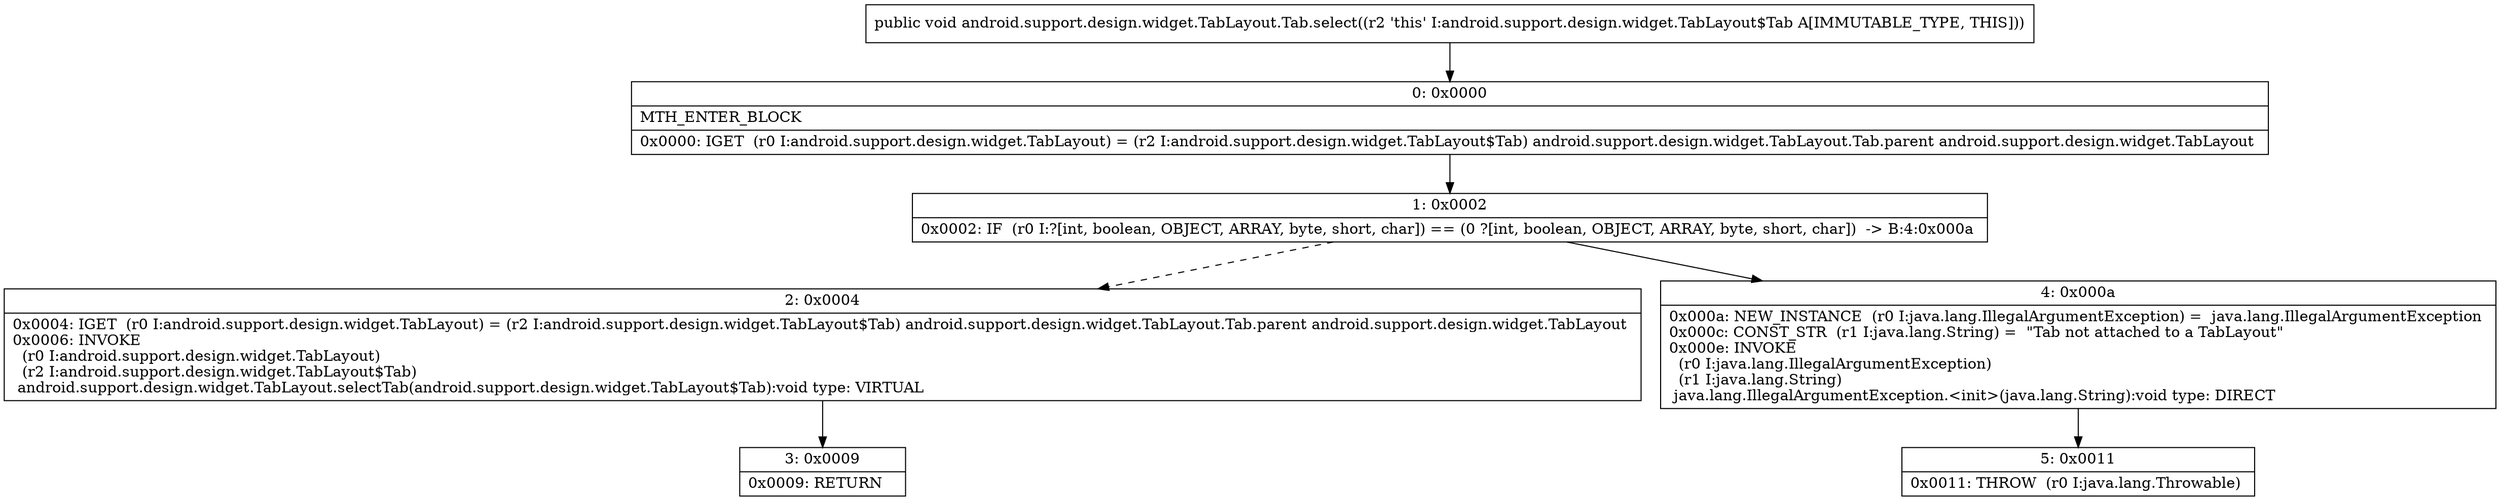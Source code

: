 digraph "CFG forandroid.support.design.widget.TabLayout.Tab.select()V" {
Node_0 [shape=record,label="{0\:\ 0x0000|MTH_ENTER_BLOCK\l|0x0000: IGET  (r0 I:android.support.design.widget.TabLayout) = (r2 I:android.support.design.widget.TabLayout$Tab) android.support.design.widget.TabLayout.Tab.parent android.support.design.widget.TabLayout \l}"];
Node_1 [shape=record,label="{1\:\ 0x0002|0x0002: IF  (r0 I:?[int, boolean, OBJECT, ARRAY, byte, short, char]) == (0 ?[int, boolean, OBJECT, ARRAY, byte, short, char])  \-\> B:4:0x000a \l}"];
Node_2 [shape=record,label="{2\:\ 0x0004|0x0004: IGET  (r0 I:android.support.design.widget.TabLayout) = (r2 I:android.support.design.widget.TabLayout$Tab) android.support.design.widget.TabLayout.Tab.parent android.support.design.widget.TabLayout \l0x0006: INVOKE  \l  (r0 I:android.support.design.widget.TabLayout)\l  (r2 I:android.support.design.widget.TabLayout$Tab)\l android.support.design.widget.TabLayout.selectTab(android.support.design.widget.TabLayout$Tab):void type: VIRTUAL \l}"];
Node_3 [shape=record,label="{3\:\ 0x0009|0x0009: RETURN   \l}"];
Node_4 [shape=record,label="{4\:\ 0x000a|0x000a: NEW_INSTANCE  (r0 I:java.lang.IllegalArgumentException) =  java.lang.IllegalArgumentException \l0x000c: CONST_STR  (r1 I:java.lang.String) =  \"Tab not attached to a TabLayout\" \l0x000e: INVOKE  \l  (r0 I:java.lang.IllegalArgumentException)\l  (r1 I:java.lang.String)\l java.lang.IllegalArgumentException.\<init\>(java.lang.String):void type: DIRECT \l}"];
Node_5 [shape=record,label="{5\:\ 0x0011|0x0011: THROW  (r0 I:java.lang.Throwable) \l}"];
MethodNode[shape=record,label="{public void android.support.design.widget.TabLayout.Tab.select((r2 'this' I:android.support.design.widget.TabLayout$Tab A[IMMUTABLE_TYPE, THIS])) }"];
MethodNode -> Node_0;
Node_0 -> Node_1;
Node_1 -> Node_2[style=dashed];
Node_1 -> Node_4;
Node_2 -> Node_3;
Node_4 -> Node_5;
}

